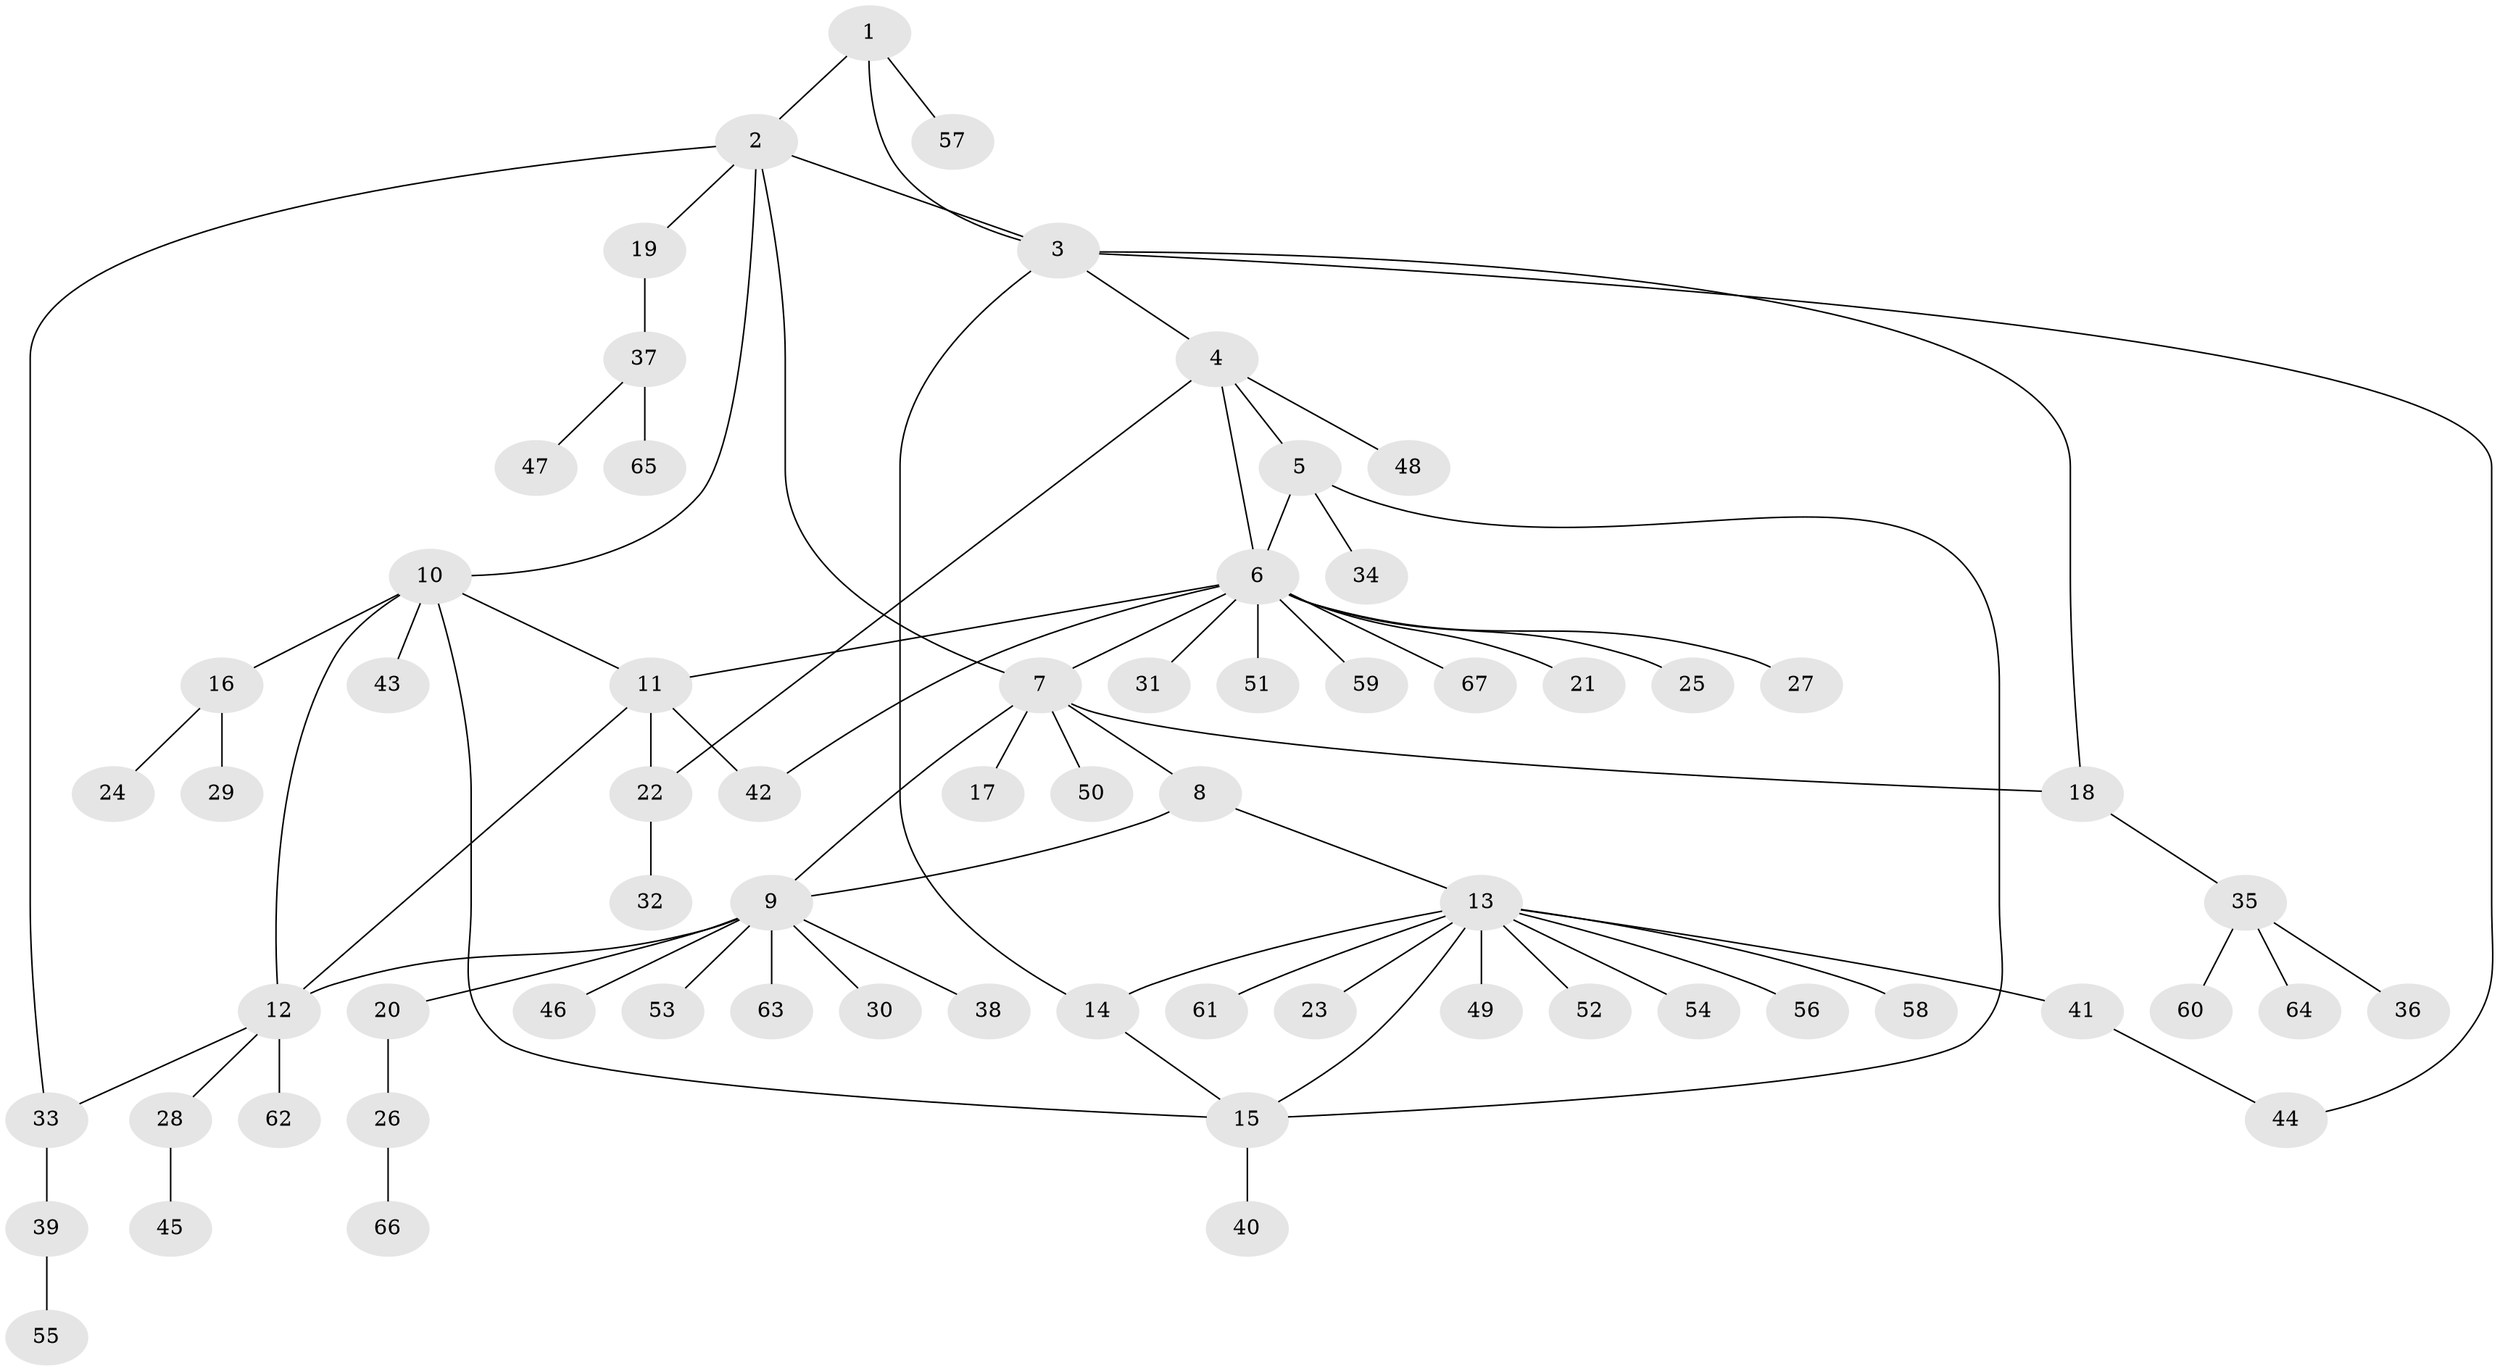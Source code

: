 // Generated by graph-tools (version 1.1) at 2025/02/03/09/25 03:02:39]
// undirected, 67 vertices, 82 edges
graph export_dot {
graph [start="1"]
  node [color=gray90,style=filled];
  1;
  2;
  3;
  4;
  5;
  6;
  7;
  8;
  9;
  10;
  11;
  12;
  13;
  14;
  15;
  16;
  17;
  18;
  19;
  20;
  21;
  22;
  23;
  24;
  25;
  26;
  27;
  28;
  29;
  30;
  31;
  32;
  33;
  34;
  35;
  36;
  37;
  38;
  39;
  40;
  41;
  42;
  43;
  44;
  45;
  46;
  47;
  48;
  49;
  50;
  51;
  52;
  53;
  54;
  55;
  56;
  57;
  58;
  59;
  60;
  61;
  62;
  63;
  64;
  65;
  66;
  67;
  1 -- 2;
  1 -- 3;
  1 -- 57;
  2 -- 3;
  2 -- 7;
  2 -- 10;
  2 -- 19;
  2 -- 33;
  3 -- 4;
  3 -- 14;
  3 -- 18;
  3 -- 44;
  4 -- 5;
  4 -- 6;
  4 -- 22;
  4 -- 48;
  5 -- 6;
  5 -- 15;
  5 -- 34;
  6 -- 7;
  6 -- 11;
  6 -- 21;
  6 -- 25;
  6 -- 27;
  6 -- 31;
  6 -- 42;
  6 -- 51;
  6 -- 59;
  6 -- 67;
  7 -- 8;
  7 -- 9;
  7 -- 17;
  7 -- 18;
  7 -- 50;
  8 -- 9;
  8 -- 13;
  9 -- 12;
  9 -- 20;
  9 -- 30;
  9 -- 38;
  9 -- 46;
  9 -- 53;
  9 -- 63;
  10 -- 11;
  10 -- 12;
  10 -- 15;
  10 -- 16;
  10 -- 43;
  11 -- 12;
  11 -- 22;
  11 -- 42;
  12 -- 28;
  12 -- 33;
  12 -- 62;
  13 -- 14;
  13 -- 15;
  13 -- 23;
  13 -- 41;
  13 -- 49;
  13 -- 52;
  13 -- 54;
  13 -- 56;
  13 -- 58;
  13 -- 61;
  14 -- 15;
  15 -- 40;
  16 -- 24;
  16 -- 29;
  18 -- 35;
  19 -- 37;
  20 -- 26;
  22 -- 32;
  26 -- 66;
  28 -- 45;
  33 -- 39;
  35 -- 36;
  35 -- 60;
  35 -- 64;
  37 -- 47;
  37 -- 65;
  39 -- 55;
  41 -- 44;
}
